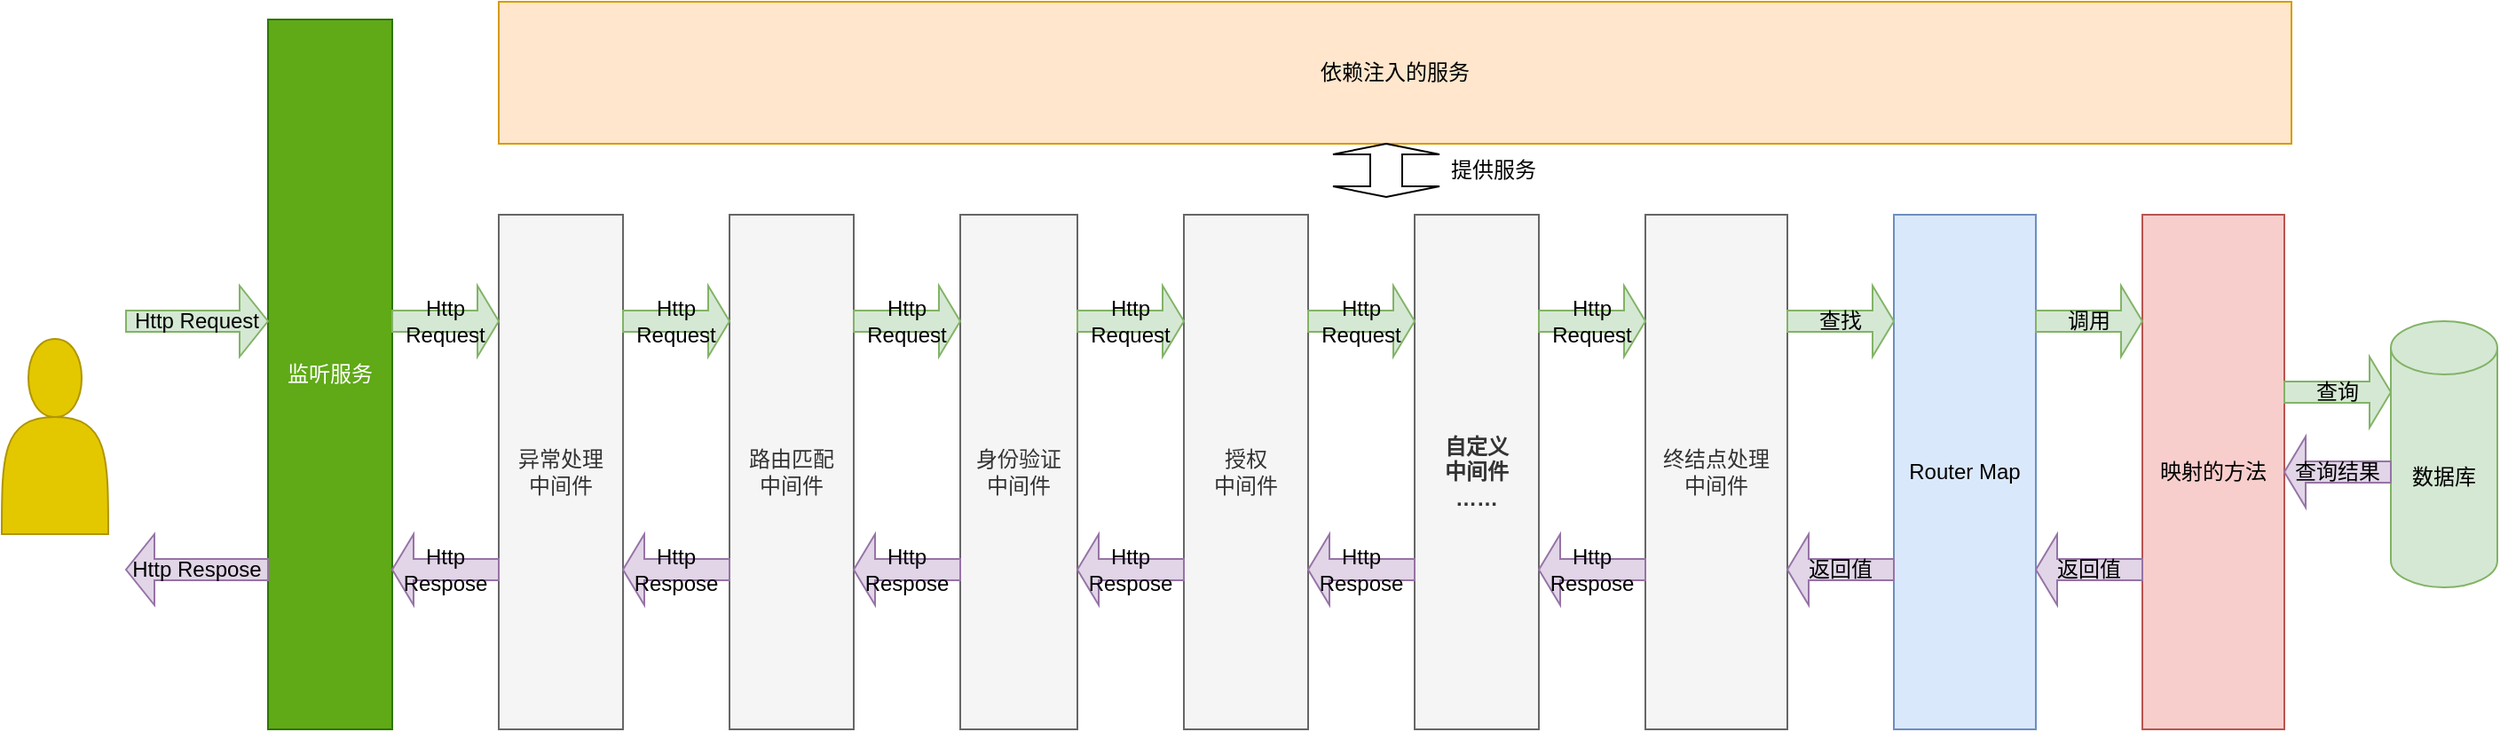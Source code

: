 <mxfile version="24.7.17">
  <diagram id="C5RBs43oDa-KdzZeNtuy" name="Page-1">
    <mxGraphModel dx="1863" dy="606" grid="1" gridSize="10" guides="1" tooltips="1" connect="1" arrows="1" fold="1" page="1" pageScale="1" pageWidth="827" pageHeight="1169" math="0" shadow="0">
      <root>
        <mxCell id="WIyWlLk6GJQsqaUBKTNV-0" />
        <mxCell id="WIyWlLk6GJQsqaUBKTNV-1" parent="WIyWlLk6GJQsqaUBKTNV-0" />
        <mxCell id="MmZ6asuVpfd6eezpaRIW-18" value="监听服务" style="rounded=0;whiteSpace=wrap;html=1;fillColor=#60a917;fontColor=#ffffff;strokeColor=#2D7600;" parent="WIyWlLk6GJQsqaUBKTNV-1" vertex="1">
          <mxGeometry x="70" y="110" width="70" height="400" as="geometry" />
        </mxCell>
        <mxCell id="MmZ6asuVpfd6eezpaRIW-19" value="依赖注入的服务" style="rounded=0;whiteSpace=wrap;html=1;fillColor=#ffe6cc;strokeColor=#d79b00;" parent="WIyWlLk6GJQsqaUBKTNV-1" vertex="1">
          <mxGeometry x="200" y="100" width="1010" height="80" as="geometry" />
        </mxCell>
        <mxCell id="MmZ6asuVpfd6eezpaRIW-20" value="异常处理&lt;div&gt;中间件&lt;/div&gt;" style="rounded=0;whiteSpace=wrap;html=1;fillColor=#f5f5f5;fontColor=#333333;strokeColor=#666666;" parent="WIyWlLk6GJQsqaUBKTNV-1" vertex="1">
          <mxGeometry x="200" y="220" width="70" height="290" as="geometry" />
        </mxCell>
        <mxCell id="MmZ6asuVpfd6eezpaRIW-22" value="Router Map" style="rounded=0;whiteSpace=wrap;html=1;fillColor=#dae8fc;strokeColor=#6c8ebf;" parent="WIyWlLk6GJQsqaUBKTNV-1" vertex="1">
          <mxGeometry x="986" y="220" width="80" height="290" as="geometry" />
        </mxCell>
        <mxCell id="MmZ6asuVpfd6eezpaRIW-23" value="映射的方法" style="rounded=0;whiteSpace=wrap;html=1;fillColor=#f8cecc;strokeColor=#b85450;" parent="WIyWlLk6GJQsqaUBKTNV-1" vertex="1">
          <mxGeometry x="1126" y="220" width="80" height="290" as="geometry" />
        </mxCell>
        <mxCell id="MmZ6asuVpfd6eezpaRIW-24" value="数据库" style="shape=cylinder3;whiteSpace=wrap;html=1;boundedLbl=1;backgroundOutline=1;size=15;fillColor=#d5e8d4;strokeColor=#82b366;" parent="WIyWlLk6GJQsqaUBKTNV-1" vertex="1">
          <mxGeometry x="1266" y="280" width="60" height="150" as="geometry" />
        </mxCell>
        <mxCell id="MmZ6asuVpfd6eezpaRIW-25" value="身份验证&lt;div&gt;中间件&lt;br&gt;&lt;/div&gt;" style="rounded=0;whiteSpace=wrap;html=1;fillColor=#f5f5f5;fontColor=#333333;strokeColor=#666666;" parent="WIyWlLk6GJQsqaUBKTNV-1" vertex="1">
          <mxGeometry x="460" y="220" width="66" height="290" as="geometry" />
        </mxCell>
        <mxCell id="MmZ6asuVpfd6eezpaRIW-26" value="授权&lt;div&gt;中间件&lt;br&gt;&lt;/div&gt;" style="rounded=0;whiteSpace=wrap;html=1;fillColor=#f5f5f5;fontColor=#333333;strokeColor=#666666;" parent="WIyWlLk6GJQsqaUBKTNV-1" vertex="1">
          <mxGeometry x="586" y="220" width="70" height="290" as="geometry" />
        </mxCell>
        <mxCell id="MmZ6asuVpfd6eezpaRIW-27" value="路由匹配&lt;div&gt;中间件&lt;br&gt;&lt;/div&gt;" style="rounded=0;whiteSpace=wrap;html=1;fillColor=#f5f5f5;fontColor=#333333;strokeColor=#666666;" parent="WIyWlLk6GJQsqaUBKTNV-1" vertex="1">
          <mxGeometry x="330" y="220" width="70" height="290" as="geometry" />
        </mxCell>
        <mxCell id="MmZ6asuVpfd6eezpaRIW-28" value="终结点处理&lt;div&gt;中间件&lt;br&gt;&lt;/div&gt;" style="rounded=0;whiteSpace=wrap;html=1;fillColor=#f5f5f5;fontColor=#333333;strokeColor=#666666;" parent="WIyWlLk6GJQsqaUBKTNV-1" vertex="1">
          <mxGeometry x="846" y="220" width="80" height="290" as="geometry" />
        </mxCell>
        <mxCell id="MmZ6asuVpfd6eezpaRIW-29" value="&lt;b&gt;自定义&lt;/b&gt;&lt;div&gt;&lt;b&gt;中间件&lt;/b&gt;&lt;/div&gt;&lt;div&gt;&lt;b&gt;……&lt;/b&gt;&lt;/div&gt;" style="rounded=0;whiteSpace=wrap;html=1;fillColor=#f5f5f5;fontColor=#333333;strokeColor=#666666;" parent="WIyWlLk6GJQsqaUBKTNV-1" vertex="1">
          <mxGeometry x="716" y="220" width="70" height="290" as="geometry" />
        </mxCell>
        <mxCell id="MmZ6asuVpfd6eezpaRIW-30" value="" style="shape=actor;whiteSpace=wrap;html=1;fillColor=#e3c800;fontColor=#000000;strokeColor=#B09500;" parent="WIyWlLk6GJQsqaUBKTNV-1" vertex="1">
          <mxGeometry x="-80" y="290" width="60" height="110" as="geometry" />
        </mxCell>
        <mxCell id="MmZ6asuVpfd6eezpaRIW-31" value="Http Request" style="shape=singleArrow;whiteSpace=wrap;html=1;fillColor=#d5e8d4;strokeColor=#82b366;" parent="WIyWlLk6GJQsqaUBKTNV-1" vertex="1">
          <mxGeometry x="-10" y="260" width="80" height="40" as="geometry" />
        </mxCell>
        <mxCell id="MmZ6asuVpfd6eezpaRIW-32" value="Http Respose" style="shape=singleArrow;direction=west;whiteSpace=wrap;html=1;fillColor=#e1d5e7;strokeColor=#9673a6;" parent="WIyWlLk6GJQsqaUBKTNV-1" vertex="1">
          <mxGeometry x="-10" y="400" width="80" height="40" as="geometry" />
        </mxCell>
        <mxCell id="MmZ6asuVpfd6eezpaRIW-35" value="Http Request" style="shape=singleArrow;whiteSpace=wrap;html=1;fillColor=#d5e8d4;strokeColor=#82b366;" parent="WIyWlLk6GJQsqaUBKTNV-1" vertex="1">
          <mxGeometry x="140" y="260" width="60" height="40" as="geometry" />
        </mxCell>
        <mxCell id="MmZ6asuVpfd6eezpaRIW-38" value="Http Request" style="shape=singleArrow;whiteSpace=wrap;html=1;fillColor=#d5e8d4;strokeColor=#82b366;" parent="WIyWlLk6GJQsqaUBKTNV-1" vertex="1">
          <mxGeometry x="270" y="260" width="60" height="40" as="geometry" />
        </mxCell>
        <mxCell id="MmZ6asuVpfd6eezpaRIW-41" value="Http Request" style="shape=singleArrow;whiteSpace=wrap;html=1;fillColor=#d5e8d4;strokeColor=#82b366;" parent="WIyWlLk6GJQsqaUBKTNV-1" vertex="1">
          <mxGeometry x="400" y="260" width="60" height="40" as="geometry" />
        </mxCell>
        <mxCell id="MmZ6asuVpfd6eezpaRIW-44" value="Http Request" style="shape=singleArrow;whiteSpace=wrap;html=1;fillColor=#d5e8d4;strokeColor=#82b366;" parent="WIyWlLk6GJQsqaUBKTNV-1" vertex="1">
          <mxGeometry x="526" y="260" width="60" height="40" as="geometry" />
        </mxCell>
        <mxCell id="MmZ6asuVpfd6eezpaRIW-46" value="Http Request" style="shape=singleArrow;whiteSpace=wrap;html=1;fillColor=#d5e8d4;strokeColor=#82b366;" parent="WIyWlLk6GJQsqaUBKTNV-1" vertex="1">
          <mxGeometry x="656" y="260" width="60" height="40" as="geometry" />
        </mxCell>
        <mxCell id="MmZ6asuVpfd6eezpaRIW-47" value="Http Request" style="shape=singleArrow;whiteSpace=wrap;html=1;fillColor=#d5e8d4;strokeColor=#82b366;" parent="WIyWlLk6GJQsqaUBKTNV-1" vertex="1">
          <mxGeometry x="786" y="260" width="60" height="40" as="geometry" />
        </mxCell>
        <mxCell id="MmZ6asuVpfd6eezpaRIW-48" value="查找" style="shape=singleArrow;whiteSpace=wrap;html=1;fillColor=#d5e8d4;strokeColor=#82b366;" parent="WIyWlLk6GJQsqaUBKTNV-1" vertex="1">
          <mxGeometry x="926" y="260" width="60" height="40" as="geometry" />
        </mxCell>
        <mxCell id="MmZ6asuVpfd6eezpaRIW-49" value="调用" style="shape=singleArrow;whiteSpace=wrap;html=1;fillColor=#d5e8d4;strokeColor=#82b366;" parent="WIyWlLk6GJQsqaUBKTNV-1" vertex="1">
          <mxGeometry x="1066" y="260" width="60" height="40" as="geometry" />
        </mxCell>
        <mxCell id="MmZ6asuVpfd6eezpaRIW-51" value="查询" style="shape=singleArrow;whiteSpace=wrap;html=1;fillColor=#d5e8d4;strokeColor=#82b366;" parent="WIyWlLk6GJQsqaUBKTNV-1" vertex="1">
          <mxGeometry x="1206" y="300" width="60" height="40" as="geometry" />
        </mxCell>
        <mxCell id="MmZ6asuVpfd6eezpaRIW-52" value="Http Respose" style="shape=singleArrow;direction=west;whiteSpace=wrap;html=1;fillColor=#e1d5e7;strokeColor=#9673a6;" parent="WIyWlLk6GJQsqaUBKTNV-1" vertex="1">
          <mxGeometry x="140" y="400" width="60" height="40" as="geometry" />
        </mxCell>
        <mxCell id="MmZ6asuVpfd6eezpaRIW-53" value="Http Respose" style="shape=singleArrow;direction=west;whiteSpace=wrap;html=1;fillColor=#e1d5e7;strokeColor=#9673a6;" parent="WIyWlLk6GJQsqaUBKTNV-1" vertex="1">
          <mxGeometry x="270" y="400" width="60" height="40" as="geometry" />
        </mxCell>
        <mxCell id="MmZ6asuVpfd6eezpaRIW-54" value="Http Respose" style="shape=singleArrow;direction=west;whiteSpace=wrap;html=1;fillColor=#e1d5e7;strokeColor=#9673a6;" parent="WIyWlLk6GJQsqaUBKTNV-1" vertex="1">
          <mxGeometry x="400" y="400" width="60" height="40" as="geometry" />
        </mxCell>
        <mxCell id="MmZ6asuVpfd6eezpaRIW-55" value="Http Respose" style="shape=singleArrow;direction=west;whiteSpace=wrap;html=1;fillColor=#e1d5e7;strokeColor=#9673a6;" parent="WIyWlLk6GJQsqaUBKTNV-1" vertex="1">
          <mxGeometry x="526" y="400" width="60" height="40" as="geometry" />
        </mxCell>
        <mxCell id="MmZ6asuVpfd6eezpaRIW-56" value="Http Respose" style="shape=singleArrow;direction=west;whiteSpace=wrap;html=1;fillColor=#e1d5e7;strokeColor=#9673a6;" parent="WIyWlLk6GJQsqaUBKTNV-1" vertex="1">
          <mxGeometry x="656" y="400" width="60" height="40" as="geometry" />
        </mxCell>
        <mxCell id="MmZ6asuVpfd6eezpaRIW-57" value="Http Respose" style="shape=singleArrow;direction=west;whiteSpace=wrap;html=1;fillColor=#e1d5e7;strokeColor=#9673a6;" parent="WIyWlLk6GJQsqaUBKTNV-1" vertex="1">
          <mxGeometry x="786" y="400" width="60" height="40" as="geometry" />
        </mxCell>
        <mxCell id="MmZ6asuVpfd6eezpaRIW-58" value="返回值" style="shape=singleArrow;direction=west;whiteSpace=wrap;html=1;fillColor=#e1d5e7;strokeColor=#9673a6;" parent="WIyWlLk6GJQsqaUBKTNV-1" vertex="1">
          <mxGeometry x="926" y="400" width="60" height="40" as="geometry" />
        </mxCell>
        <mxCell id="MmZ6asuVpfd6eezpaRIW-59" value="返回值" style="shape=singleArrow;direction=west;whiteSpace=wrap;html=1;fillColor=#e1d5e7;strokeColor=#9673a6;" parent="WIyWlLk6GJQsqaUBKTNV-1" vertex="1">
          <mxGeometry x="1066" y="400" width="60" height="40" as="geometry" />
        </mxCell>
        <mxCell id="MmZ6asuVpfd6eezpaRIW-60" value="查询结果" style="shape=singleArrow;direction=west;whiteSpace=wrap;html=1;fillColor=#e1d5e7;strokeColor=#9673a6;" parent="WIyWlLk6GJQsqaUBKTNV-1" vertex="1">
          <mxGeometry x="1206" y="345" width="60" height="40" as="geometry" />
        </mxCell>
        <mxCell id="MmZ6asuVpfd6eezpaRIW-63" value="" style="shape=doubleArrow;direction=south;whiteSpace=wrap;html=1;" parent="WIyWlLk6GJQsqaUBKTNV-1" vertex="1">
          <mxGeometry x="670" y="180" width="60" height="30" as="geometry" />
        </mxCell>
        <mxCell id="MmZ6asuVpfd6eezpaRIW-64" value="提供服务" style="text;html=1;align=center;verticalAlign=middle;resizable=0;points=[];autosize=1;strokeColor=none;fillColor=none;" parent="WIyWlLk6GJQsqaUBKTNV-1" vertex="1">
          <mxGeometry x="725" y="180" width="70" height="30" as="geometry" />
        </mxCell>
      </root>
    </mxGraphModel>
  </diagram>
</mxfile>
